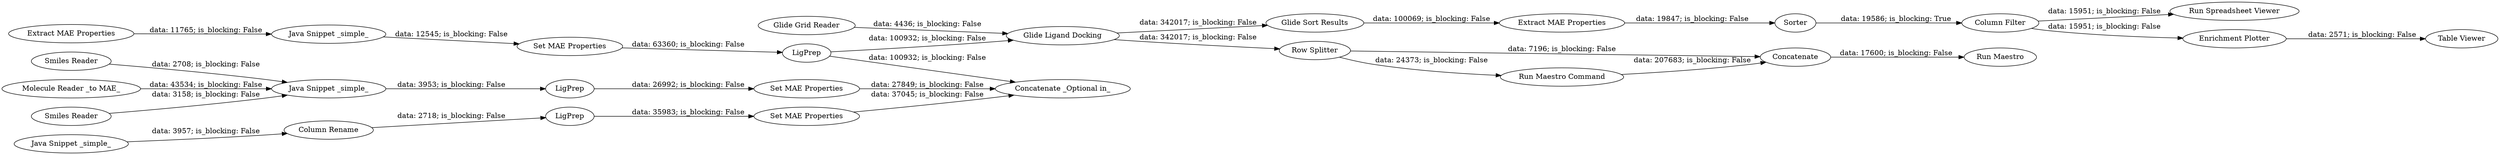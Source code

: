 digraph {
	"-8060258152300337312_151" [label="Run Spreadsheet Viewer"]
	"4870584247546497510_377" [label="Extract MAE Properties"]
	"3442499268289680172_145" [label="Extract MAE Properties"]
	"4870584247546497510_9688" [label=LigPrep]
	"-8060258152300337312_452" [label="Molecule Reader _to MAE_"]
	"3442499268289680172_142" [label="Glide Sort Results"]
	"4870584247546497510_9689" [label=LigPrep]
	"-8060258152300337312_413" [label="Table Viewer"]
	"4870584247546497510_49" [label="Java Snippet _simple_"]
	"-8060258152300337312_466" [label="Glide Grid Reader"]
	"4870584247546497510_407" [label="Concatenate _Optional in_"]
	"4870584247546497510_410" [label="Set MAE Properties"]
	"4870584247546497510_64" [label="Set MAE Properties"]
	"-8060258152300337312_159" [label="Run Maestro"]
	"-8060258152300337312_467" [label="Enrichment Plotter"]
	"4870584247546497510_411" [label="Column Rename"]
	"4870584247546497510_9687" [label=LigPrep]
	"3442499268289680172_149" [label=Sorter]
	"-8060258152300337312_424" [label=Concatenate]
	"-8060258152300337312_464" [label="Smiles Reader"]
	"4870584247546497510_364" [label="Set MAE Properties"]
	"4870584247546497510_365" [label="Java Snippet _simple_"]
	"-8060258152300337312_446" [label="Row Splitter"]
	"-8060258152300337312_468" [label="Glide Ligand Docking"]
	"-8060258152300337312_414" [label="Run Maestro Command"]
	"3442499268289680172_158" [label="Column Filter"]
	"4870584247546497510_50" [label="Java Snippet _simple_"]
	"-8060258152300337312_463" [label="Smiles Reader"]
	"-8060258152300337312_424" -> "-8060258152300337312_159" [label="data: 17600; is_blocking: False"]
	"4870584247546497510_49" -> "4870584247546497510_9688" [label="data: 3953; is_blocking: False"]
	"3442499268289680172_158" -> "-8060258152300337312_151" [label="data: 15951; is_blocking: False"]
	"4870584247546497510_50" -> "4870584247546497510_411" [label="data: 3957; is_blocking: False"]
	"4870584247546497510_365" -> "4870584247546497510_364" [label="data: 12545; is_blocking: False"]
	"-8060258152300337312_466" -> "-8060258152300337312_468" [label="data: 4436; is_blocking: False"]
	"-8060258152300337312_446" -> "-8060258152300337312_424" [label="data: 7196; is_blocking: False"]
	"-8060258152300337312_464" -> "4870584247546497510_49" [label="data: 3158; is_blocking: False"]
	"4870584247546497510_377" -> "4870584247546497510_365" [label="data: 11765; is_blocking: False"]
	"-8060258152300337312_463" -> "4870584247546497510_49" [label="data: 2708; is_blocking: False"]
	"4870584247546497510_9687" -> "4870584247546497510_407" [label="data: 100932; is_blocking: False"]
	"-8060258152300337312_468" -> "-8060258152300337312_446" [label="data: 342017; is_blocking: False"]
	"4870584247546497510_9688" -> "4870584247546497510_410" [label="data: 26992; is_blocking: False"]
	"4870584247546497510_64" -> "4870584247546497510_407" [label="data: 37045; is_blocking: False"]
	"4870584247546497510_410" -> "4870584247546497510_407" [label="data: 27849; is_blocking: False"]
	"-8060258152300337312_452" -> "4870584247546497510_49" [label="data: 43534; is_blocking: False"]
	"4870584247546497510_9689" -> "4870584247546497510_64" [label="data: 35983; is_blocking: False"]
	"3442499268289680172_145" -> "3442499268289680172_149" [label="data: 19847; is_blocking: False"]
	"3442499268289680172_149" -> "3442499268289680172_158" [label="data: 19586; is_blocking: True"]
	"4870584247546497510_9687" -> "-8060258152300337312_468" [label="data: 100932; is_blocking: False"]
	"-8060258152300337312_414" -> "-8060258152300337312_424" [label="data: 207683; is_blocking: False"]
	"-8060258152300337312_467" -> "-8060258152300337312_413" [label="data: 2571; is_blocking: False"]
	"-8060258152300337312_446" -> "-8060258152300337312_414" [label="data: 24373; is_blocking: False"]
	"3442499268289680172_142" -> "3442499268289680172_145" [label="data: 100069; is_blocking: False"]
	"4870584247546497510_411" -> "4870584247546497510_9689" [label="data: 2718; is_blocking: False"]
	"3442499268289680172_158" -> "-8060258152300337312_467" [label="data: 15951; is_blocking: False"]
	"4870584247546497510_364" -> "4870584247546497510_9687" [label="data: 63360; is_blocking: False"]
	"-8060258152300337312_468" -> "3442499268289680172_142" [label="data: 342017; is_blocking: False"]
	rankdir=LR
}
